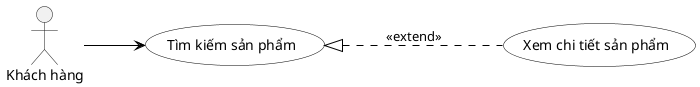 @startuml
' Use horizontal layout with actors on both sides
left to right direction

' Improve visual appearance
skinparam usecase {
  BackgroundColor white
  BorderColor black
  ArrowColor black
}

skinparam linetype polyline

' Left actors
actor "Khách hàng" as kh

usecase "Tìm kiếm sản phẩm" as UC1
usecase "Xem chi tiết sản phẩm" as UC3

UC1 <|... UC3: <<extend>>

kh --> UC1

@enduml